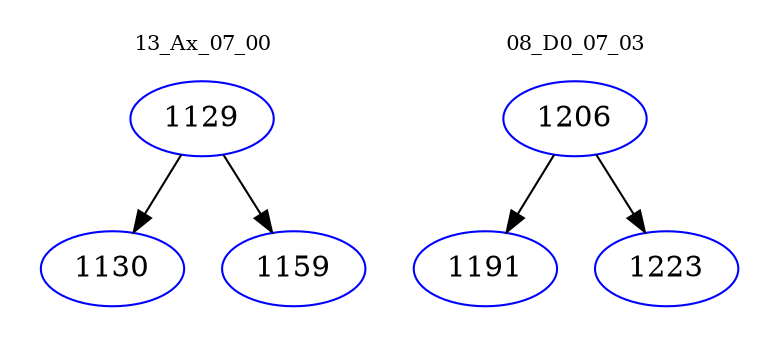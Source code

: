 digraph{
subgraph cluster_0 {
color = white
label = "13_Ax_07_00";
fontsize=10;
T0_1129 [label="1129", color="blue"]
T0_1129 -> T0_1130 [color="black"]
T0_1130 [label="1130", color="blue"]
T0_1129 -> T0_1159 [color="black"]
T0_1159 [label="1159", color="blue"]
}
subgraph cluster_1 {
color = white
label = "08_D0_07_03";
fontsize=10;
T1_1206 [label="1206", color="blue"]
T1_1206 -> T1_1191 [color="black"]
T1_1191 [label="1191", color="blue"]
T1_1206 -> T1_1223 [color="black"]
T1_1223 [label="1223", color="blue"]
}
}
